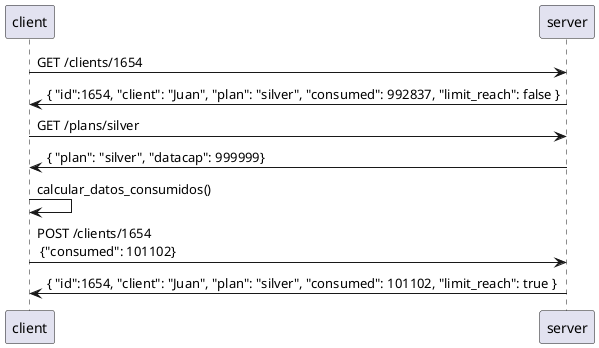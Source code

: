 @startuml

client -> server: GET /clients/1654
server -> client: { "id":1654, "client": "Juan", "plan": "silver", "consumed": 992837, "limit_reach": false }

client -> server: GET /plans/silver
server -> client: { "plan": "silver", "datacap": 999999}

client -> client: calcular_datos_consumidos()

client -> server: POST /clients/1654 \n {"consumed": 101102}
server -> client: { "id":1654, "client": "Juan", "plan": "silver", "consumed": 101102, "limit_reach": true }

@enduml